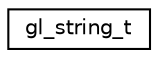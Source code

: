 digraph "Graphical Class Hierarchy"
{
 // INTERACTIVE_SVG=YES
  edge [fontname="Helvetica",fontsize="10",labelfontname="Helvetica",labelfontsize="10"];
  node [fontname="Helvetica",fontsize="10",shape=record];
  rankdir="LR";
  Node1 [label="gl_string_t",height=0.2,width=0.4,color="black", fillcolor="white", style="filled",URL="$_g_l_string_8h.html#structgl__string__t",tooltip="Internal data structure representing GL Strings. "];
}
